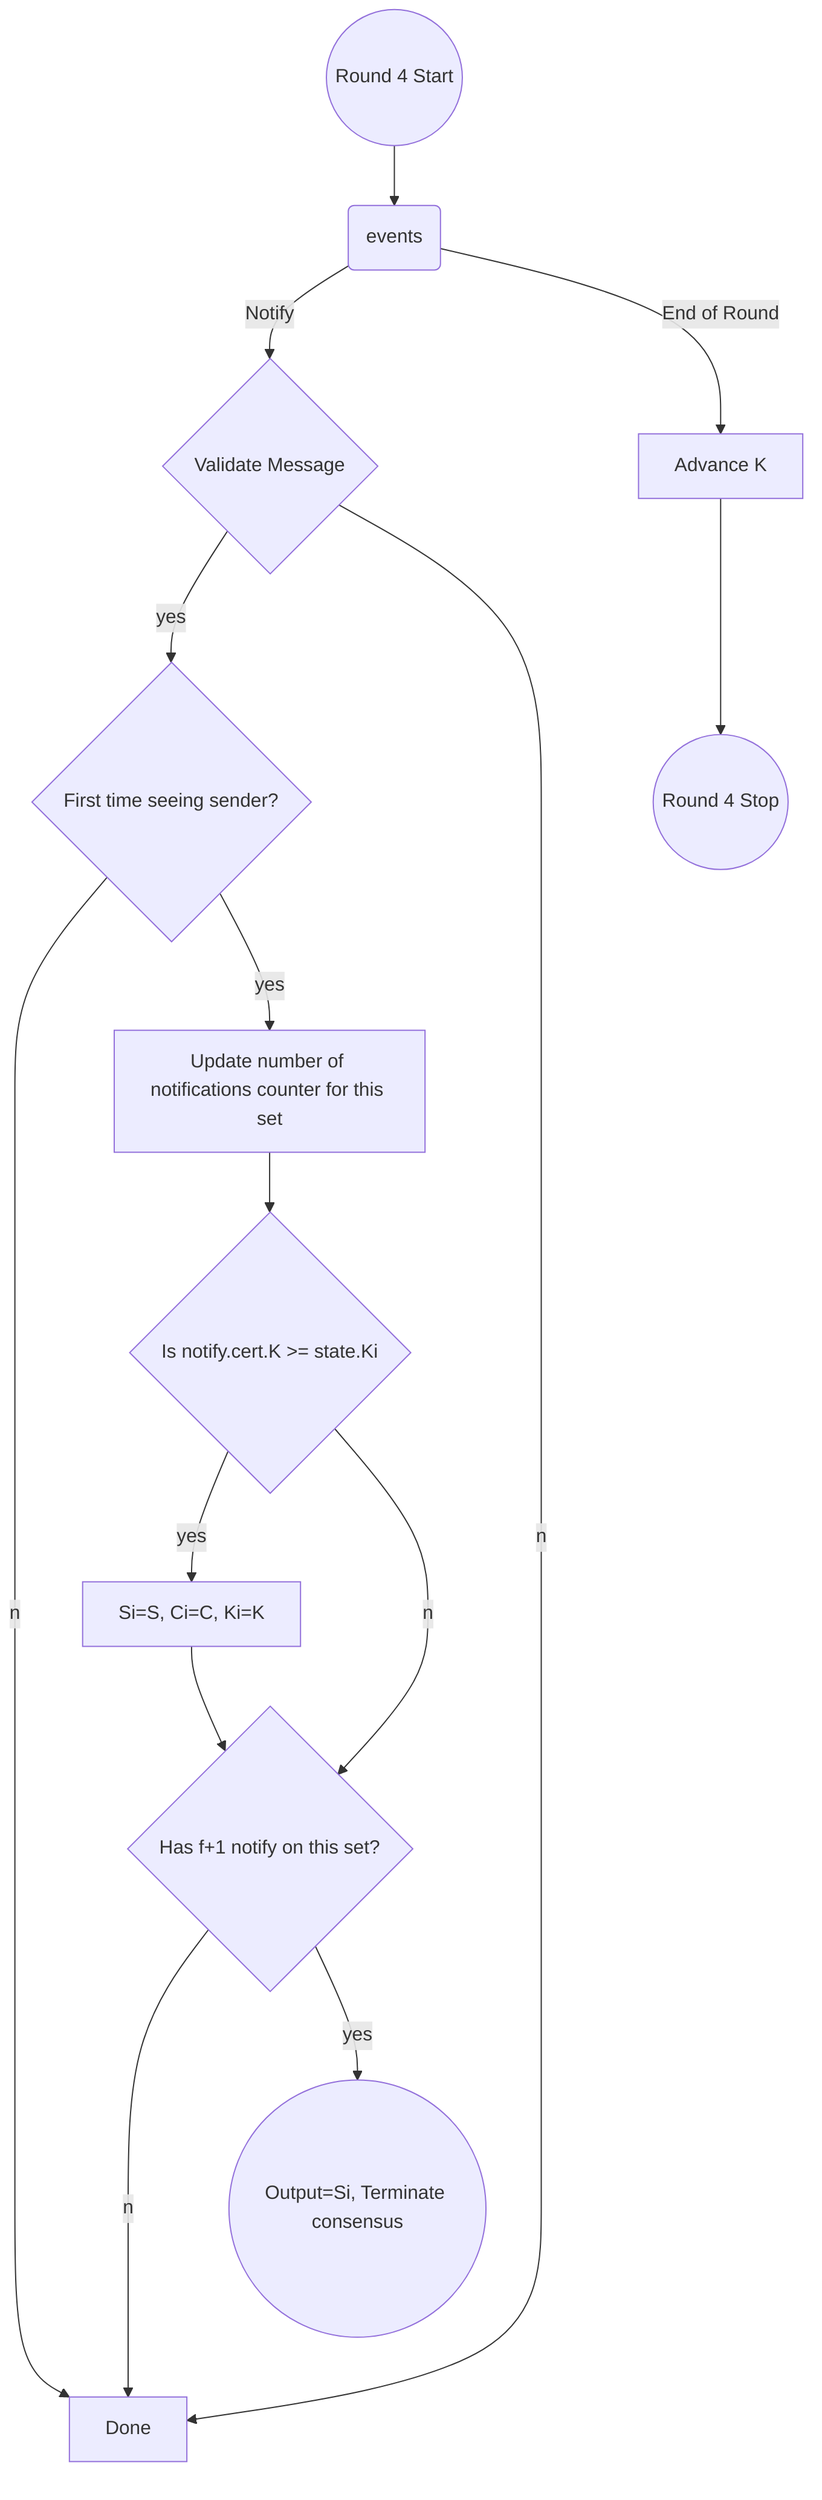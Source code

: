 graph TD
begin((Round 4 Start))-->events(events)
stop((Round 4 Stop))
events--Notify-->valid
valid{Validate Message}
ignore[Done]
dup--no-->ignore
dup--yes-->upd
check{Is notify.cert.K >= state.Ki}
check--yes-->us[Si=S, Ci=C, Ki=K]
upd[Update number of notifications counter for this set]
upd-->check
us-->enough
check--no-->enough
enough--no-->ignore
enough{Has f+1 notify on this set?}
valid--yes-->dup{First time seeing sender?}
valid--no-->ignore
enough--yes-->endc((Output=Si, Terminate consensus))
events--End of Round-->next[Advance K]
next-->stop